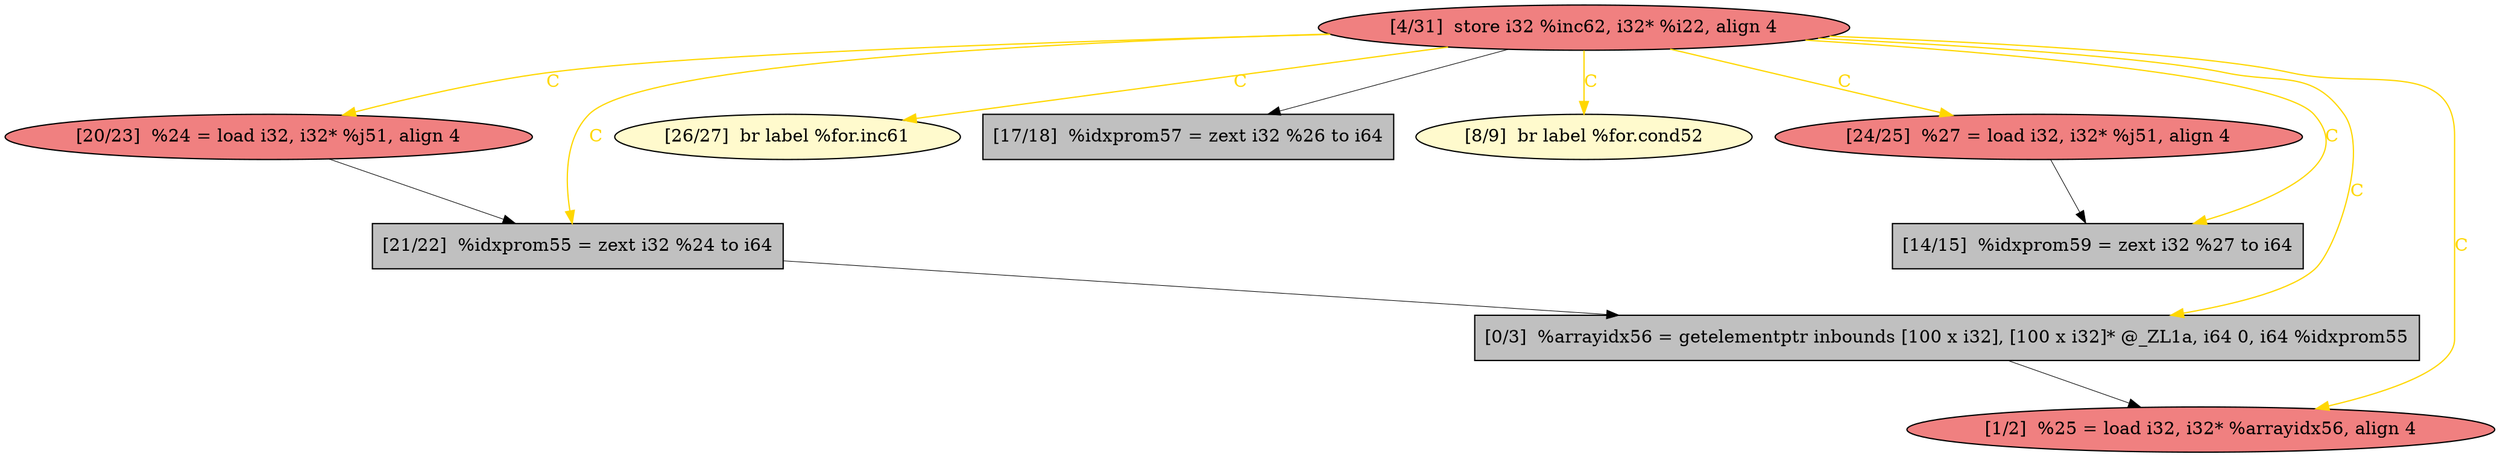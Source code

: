 
digraph G {


node1066 [fillcolor=lightcoral,label="[4/31]  store i32 %inc62, i32* %i22, align 4",shape=ellipse,style=filled ]
node1067 [fillcolor=lightcoral,label="[24/25]  %27 = load i32, i32* %j51, align 4",shape=ellipse,style=filled ]
node1065 [fillcolor=grey,label="[0/3]  %arrayidx56 = getelementptr inbounds [100 x i32], [100 x i32]* @_ZL1a, i64 0, i64 %idxprom55",shape=rectangle,style=filled ]
node1064 [fillcolor=lemonchiffon,label="[26/27]  br label %for.inc61",shape=ellipse,style=filled ]
node1059 [fillcolor=grey,label="[17/18]  %idxprom57 = zext i32 %26 to i64",shape=rectangle,style=filled ]
node1063 [fillcolor=lemonchiffon,label="[8/9]  br label %for.cond52",shape=ellipse,style=filled ]
node1058 [fillcolor=grey,label="[21/22]  %idxprom55 = zext i32 %24 to i64",shape=rectangle,style=filled ]
node1061 [fillcolor=lightcoral,label="[1/2]  %25 = load i32, i32* %arrayidx56, align 4",shape=ellipse,style=filled ]
node1060 [fillcolor=lightcoral,label="[20/23]  %24 = load i32, i32* %j51, align 4",shape=ellipse,style=filled ]
node1062 [fillcolor=grey,label="[14/15]  %idxprom59 = zext i32 %27 to i64",shape=rectangle,style=filled ]

node1066->node1058 [style=solid,color=gold,label="C",penwidth=1.0,fontcolor=gold ]
node1066->node1059 [style=solid,color=black,label="",penwidth=0.5,fontcolor=black ]
node1066->node1061 [style=solid,color=gold,label="C",penwidth=1.0,fontcolor=gold ]
node1066->node1067 [style=solid,color=gold,label="C",penwidth=1.0,fontcolor=gold ]
node1060->node1058 [style=solid,color=black,label="",penwidth=0.5,fontcolor=black ]
node1066->node1064 [style=solid,color=gold,label="C",penwidth=1.0,fontcolor=gold ]
node1065->node1061 [style=solid,color=black,label="",penwidth=0.5,fontcolor=black ]
node1066->node1062 [style=solid,color=gold,label="C",penwidth=1.0,fontcolor=gold ]
node1066->node1063 [style=solid,color=gold,label="C",penwidth=1.0,fontcolor=gold ]
node1058->node1065 [style=solid,color=black,label="",penwidth=0.5,fontcolor=black ]
node1067->node1062 [style=solid,color=black,label="",penwidth=0.5,fontcolor=black ]
node1066->node1065 [style=solid,color=gold,label="C",penwidth=1.0,fontcolor=gold ]
node1066->node1060 [style=solid,color=gold,label="C",penwidth=1.0,fontcolor=gold ]


}

